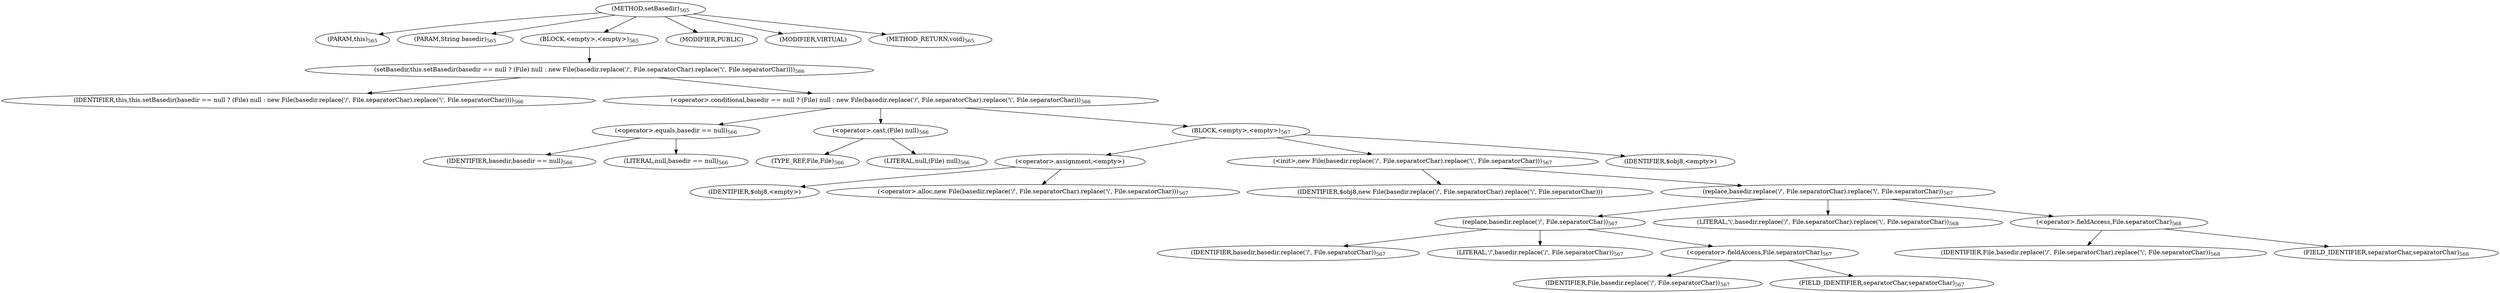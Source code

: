 digraph "setBasedir" {  
"548" [label = <(METHOD,setBasedir)<SUB>565</SUB>> ]
"6" [label = <(PARAM,this)<SUB>565</SUB>> ]
"549" [label = <(PARAM,String basedir)<SUB>565</SUB>> ]
"550" [label = <(BLOCK,&lt;empty&gt;,&lt;empty&gt;)<SUB>565</SUB>> ]
"551" [label = <(setBasedir,this.setBasedir(basedir == null ? (File) null : new File(basedir.replace('/', File.separatorChar).replace('\\', File.separatorChar))))<SUB>566</SUB>> ]
"5" [label = <(IDENTIFIER,this,this.setBasedir(basedir == null ? (File) null : new File(basedir.replace('/', File.separatorChar).replace('\\', File.separatorChar))))<SUB>566</SUB>> ]
"552" [label = <(&lt;operator&gt;.conditional,basedir == null ? (File) null : new File(basedir.replace('/', File.separatorChar).replace('\\', File.separatorChar)))<SUB>566</SUB>> ]
"553" [label = <(&lt;operator&gt;.equals,basedir == null)<SUB>566</SUB>> ]
"554" [label = <(IDENTIFIER,basedir,basedir == null)<SUB>566</SUB>> ]
"555" [label = <(LITERAL,null,basedir == null)<SUB>566</SUB>> ]
"556" [label = <(&lt;operator&gt;.cast,(File) null)<SUB>566</SUB>> ]
"557" [label = <(TYPE_REF,File,File)<SUB>566</SUB>> ]
"558" [label = <(LITERAL,null,(File) null)<SUB>566</SUB>> ]
"559" [label = <(BLOCK,&lt;empty&gt;,&lt;empty&gt;)<SUB>567</SUB>> ]
"560" [label = <(&lt;operator&gt;.assignment,&lt;empty&gt;)> ]
"561" [label = <(IDENTIFIER,$obj8,&lt;empty&gt;)> ]
"562" [label = <(&lt;operator&gt;.alloc,new File(basedir.replace('/', File.separatorChar).replace('\\', File.separatorChar)))<SUB>567</SUB>> ]
"563" [label = <(&lt;init&gt;,new File(basedir.replace('/', File.separatorChar).replace('\\', File.separatorChar)))<SUB>567</SUB>> ]
"564" [label = <(IDENTIFIER,$obj8,new File(basedir.replace('/', File.separatorChar).replace('\\', File.separatorChar)))> ]
"565" [label = <(replace,basedir.replace('/', File.separatorChar).replace('\\', File.separatorChar))<SUB>567</SUB>> ]
"566" [label = <(replace,basedir.replace('/', File.separatorChar))<SUB>567</SUB>> ]
"567" [label = <(IDENTIFIER,basedir,basedir.replace('/', File.separatorChar))<SUB>567</SUB>> ]
"568" [label = <(LITERAL,'/',basedir.replace('/', File.separatorChar))<SUB>567</SUB>> ]
"569" [label = <(&lt;operator&gt;.fieldAccess,File.separatorChar)<SUB>567</SUB>> ]
"570" [label = <(IDENTIFIER,File,basedir.replace('/', File.separatorChar))<SUB>567</SUB>> ]
"571" [label = <(FIELD_IDENTIFIER,separatorChar,separatorChar)<SUB>567</SUB>> ]
"572" [label = <(LITERAL,'\\',basedir.replace('/', File.separatorChar).replace('\\', File.separatorChar))<SUB>568</SUB>> ]
"573" [label = <(&lt;operator&gt;.fieldAccess,File.separatorChar)<SUB>568</SUB>> ]
"574" [label = <(IDENTIFIER,File,basedir.replace('/', File.separatorChar).replace('\\', File.separatorChar))<SUB>568</SUB>> ]
"575" [label = <(FIELD_IDENTIFIER,separatorChar,separatorChar)<SUB>568</SUB>> ]
"576" [label = <(IDENTIFIER,$obj8,&lt;empty&gt;)> ]
"577" [label = <(MODIFIER,PUBLIC)> ]
"578" [label = <(MODIFIER,VIRTUAL)> ]
"579" [label = <(METHOD_RETURN,void)<SUB>565</SUB>> ]
  "548" -> "6" 
  "548" -> "549" 
  "548" -> "550" 
  "548" -> "577" 
  "548" -> "578" 
  "548" -> "579" 
  "550" -> "551" 
  "551" -> "5" 
  "551" -> "552" 
  "552" -> "553" 
  "552" -> "556" 
  "552" -> "559" 
  "553" -> "554" 
  "553" -> "555" 
  "556" -> "557" 
  "556" -> "558" 
  "559" -> "560" 
  "559" -> "563" 
  "559" -> "576" 
  "560" -> "561" 
  "560" -> "562" 
  "563" -> "564" 
  "563" -> "565" 
  "565" -> "566" 
  "565" -> "572" 
  "565" -> "573" 
  "566" -> "567" 
  "566" -> "568" 
  "566" -> "569" 
  "569" -> "570" 
  "569" -> "571" 
  "573" -> "574" 
  "573" -> "575" 
}
